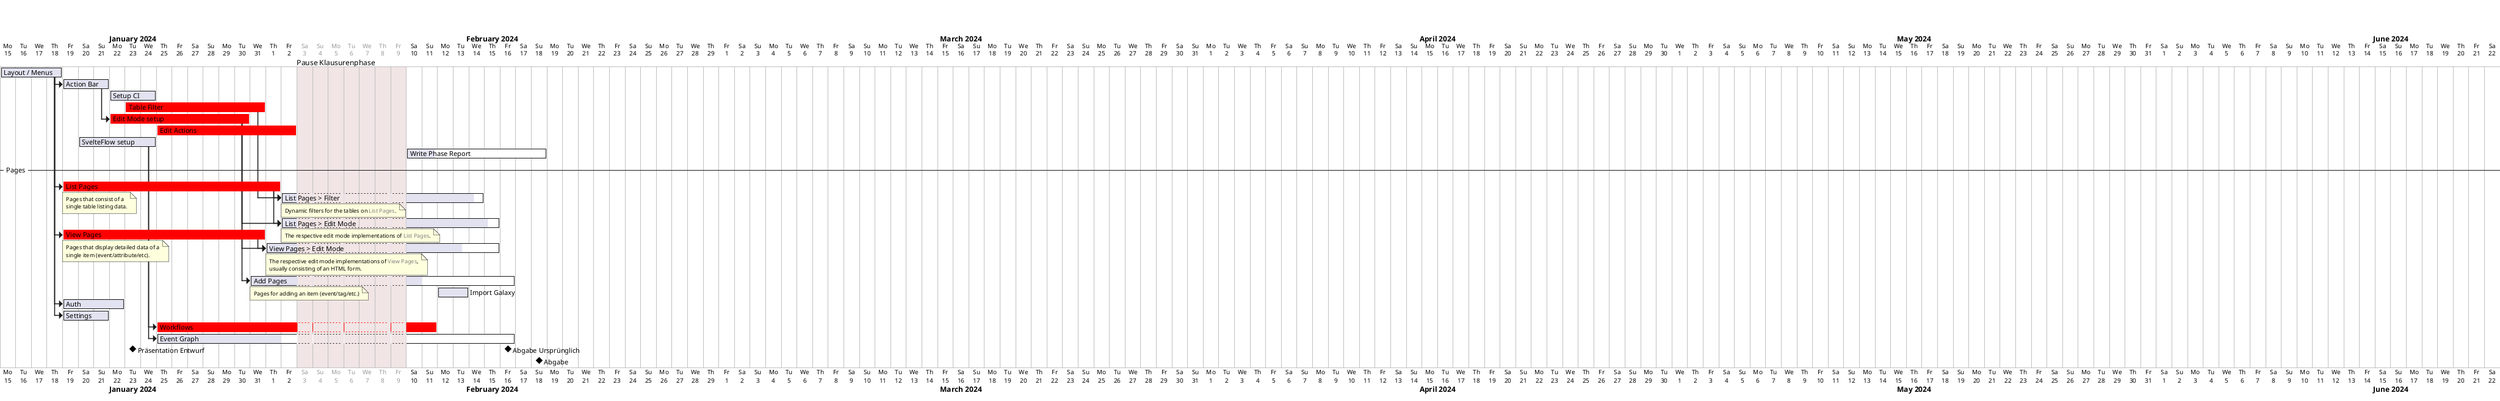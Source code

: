 @startgantt implementation_plan
printscale daily zoom 1.6

header Modern MISP Frontend
title Implementierungsphase
footer last rendered %date("YYYY-MM-dd HH:mm' UTC'")

today is colored in lightblue

[Layout / Menus] requires 4 days
[Action Bar] requires 3 days
[Setup CI] requires 3 days and is 100% complete
[Table Filter] requires 9 days and is 100% complete and is colored in red
[Edit Mode setup] requires 9 days and is 100% complete and is colored in red
[Edit Actions] requires 9 days and is 100% complete and is colored in red
[SvelteFlow setup] requires 5 days and is 100% complete
[Write Phase Report] requires 9 days and is 20% complete
-- Pages --
[List Pages] requires 14 days and is 100% complete and is colored in red
note bottom
    Pages that consist of a
    single table listing data.
end note
[List Pages > Filter] requires 6 days and is 90% complete
note bottom
    Dynamic filters for the tables on <color:gray>List Pages</color>.
end note
[List Pages > Edit Mode] requires 7 days and is 90% complete
note bottom
    The respective edit mode implementations of <color:gray>List Pages</color>.
end note
[View Pages] requires 13 days and is 100% complete and is colored in red
note bottom
    Pages that display detailed data of a
    single item (event/attribute/etc).
end note
[View Pages > Edit Mode] requires 8 days and is 70% complete
note bottom
    The respective edit mode implementations of <color:gray>View Pages</color>,
    usually consisting of an HTML form.
end note
[Add Pages] requires 10 days and is 40% complete
note bottom
    Pages for adding an item (event/tag/etc.)
end note
[Import Galaxy] requires 2 days and is 100% complete
[Auth] requires 4 days
[Settings] requires 3 days
[Workflows] requires 11 days and is 100% complete and is colored in red
[Event Graph] requires 16 days and is 50% complete

Project starts 2024-01-15
[Layout / Menus] starts at D+0
[Layout / Menus] -> [Action Bar]
[Layout / Menus] -> [List Pages]
[Layout / Menus] -> [View Pages]
[Layout / Menus] -> [Auth]
[Layout / Menus] -> [Settings]
[Präsentation Entwurf] happens at 2024-01-23
[Table Filter] starts 2024-01-23
[Setup CI] ends 2024-01-24
[Edit Actions] starts 2024-01-25
[SvelteFlow setup] ends 2024-01-24
[Action Bar] -> [Edit Mode setup]
[Edit Mode setup] -> [Add Pages]
[Table Filter] -> [List Pages > Filter]
[List Pages] -> [List Pages > Filter]
[List Pages] -> [List Pages > Edit Mode]
[Edit Mode setup] -> [List Pages > Edit Mode]
[List Pages > Edit Mode] starts 2024-02-02
[Edit Mode setup] -> [View Pages > Edit Mode]
[View Pages] -> [View Pages > Edit Mode]
[SvelteFlow setup] -> [Workflows]
[SvelteFlow setup] -> [Event Graph]
2024-02-03 to 2024-02-09 is closed and are named [Pause Klausurenphase]
[Import Galaxy] ends 2024-02-13
[Write Phase Report] ends at 2024-02-18
[Abgabe Ursprünglich] happens at 2024-02-16
[Abgabe] happens at 2024-02-18


' [List Pages > Filter] displays on same row as [List Pages]
[Präsentation Entwurf] displays on same row as [Abgabe Ursprünglich]
@endgantt
